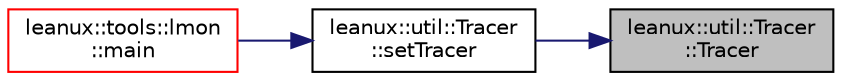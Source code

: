 digraph "leanux::util::Tracer::Tracer"
{
 // LATEX_PDF_SIZE
  bgcolor="transparent";
  edge [fontname="Helvetica",fontsize="10",labelfontname="Helvetica",labelfontsize="10"];
  node [fontname="Helvetica",fontsize="10",shape=record];
  rankdir="RL";
  Node1 [label="leanux::util::Tracer\l::Tracer",height=0.2,width=0.4,color="black", fillcolor="grey75", style="filled", fontcolor="black",tooltip="Setup the Tracer."];
  Node1 -> Node2 [dir="back",color="midnightblue",fontsize="10",style="solid",fontname="Helvetica"];
  Node2 [label="leanux::util::Tracer\l::setTracer",height=0.2,width=0.4,color="black",URL="$classleanux_1_1util_1_1Tracer.html#aa0f9d4ea1057730f331288be97102add",tooltip="Initialize the singleton."];
  Node2 -> Node3 [dir="back",color="midnightblue",fontsize="10",style="solid",fontname="Helvetica"];
  Node3 [label="leanux::tools::lmon\l::main",height=0.2,width=0.4,color="red",URL="$namespaceleanux_1_1tools_1_1lmon.html#a7f59af183bc55b66e3dc0844b473daaf",tooltip=" "];
}
